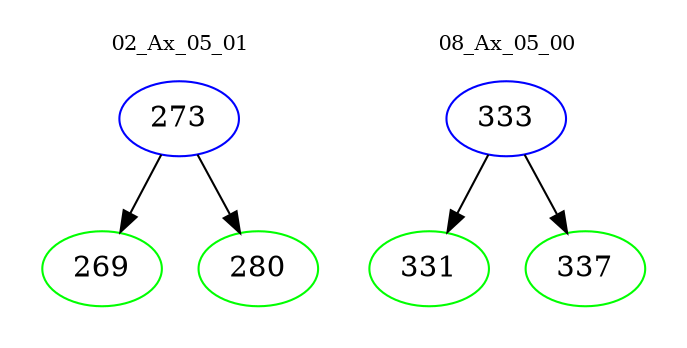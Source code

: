 digraph{
subgraph cluster_0 {
color = white
label = "02_Ax_05_01";
fontsize=10;
T0_273 [label="273", color="blue"]
T0_273 -> T0_269 [color="black"]
T0_269 [label="269", color="green"]
T0_273 -> T0_280 [color="black"]
T0_280 [label="280", color="green"]
}
subgraph cluster_1 {
color = white
label = "08_Ax_05_00";
fontsize=10;
T1_333 [label="333", color="blue"]
T1_333 -> T1_331 [color="black"]
T1_331 [label="331", color="green"]
T1_333 -> T1_337 [color="black"]
T1_337 [label="337", color="green"]
}
}

